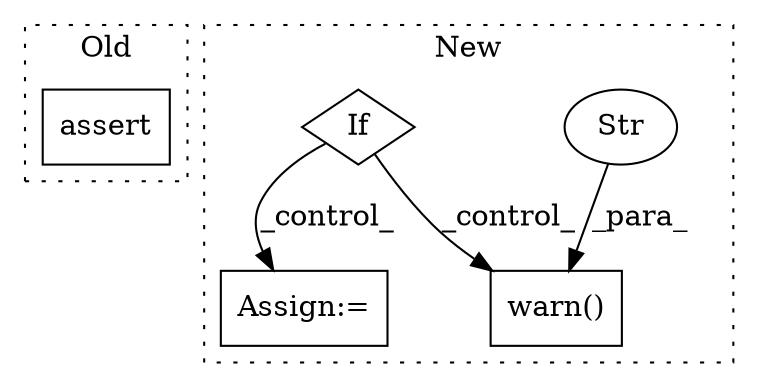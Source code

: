 digraph G {
subgraph cluster0 {
1 [label="assert" a="65" s="16245" l="7" shape="box"];
label = "Old";
style="dotted";
}
subgraph cluster1 {
2 [label="warn()" a="75" s="16707,16843" l="29,14" shape="box"];
3 [label="Str" a="66" s="16736" l="107" shape="ellipse"];
4 [label="If" a="96" s="16070" l="3" shape="diamond"];
5 [label="Assign:=" a="68" s="16933" l="3" shape="box"];
label = "New";
style="dotted";
}
3 -> 2 [label="_para_"];
4 -> 5 [label="_control_"];
4 -> 2 [label="_control_"];
}